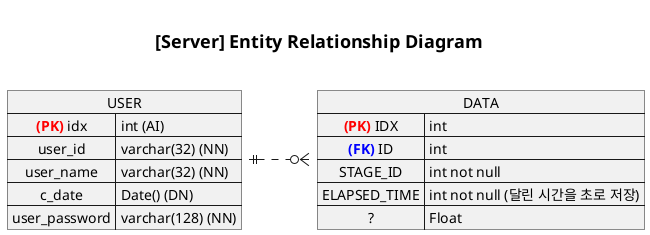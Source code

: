 @startuml er-diagram

' https://raw.githubusercontent.com/GC211MP/API/main/documents/erd.puml

left to right direction

title

=[Server] Entity Relationship Diagram

end title

map USER {
    <color:red>**(PK)**</color> idx => int (AI)
    user_id => varchar(32) (NN)
    user_name => varchar(32) (NN)
    c_date => Date() (DN)
    user_password => varchar(128) (NN)
}

map DATA {
    <color:red>**(PK)**</color> IDX => int
    <color:blue>**(FK)**</color> ID => int
    STAGE_ID => int not null
    ELAPSED_TIME => int not null (달린 시간을 초로 저장)
    ? => Float
}

' select * from (select id, name from user) as tmp1
'   join data as data on tmp1.id == data.id;

USER ||..o{ DATA

'릴레이션 표시 방법
'동적 태그를 어떻게 표현할지?

@enduml
